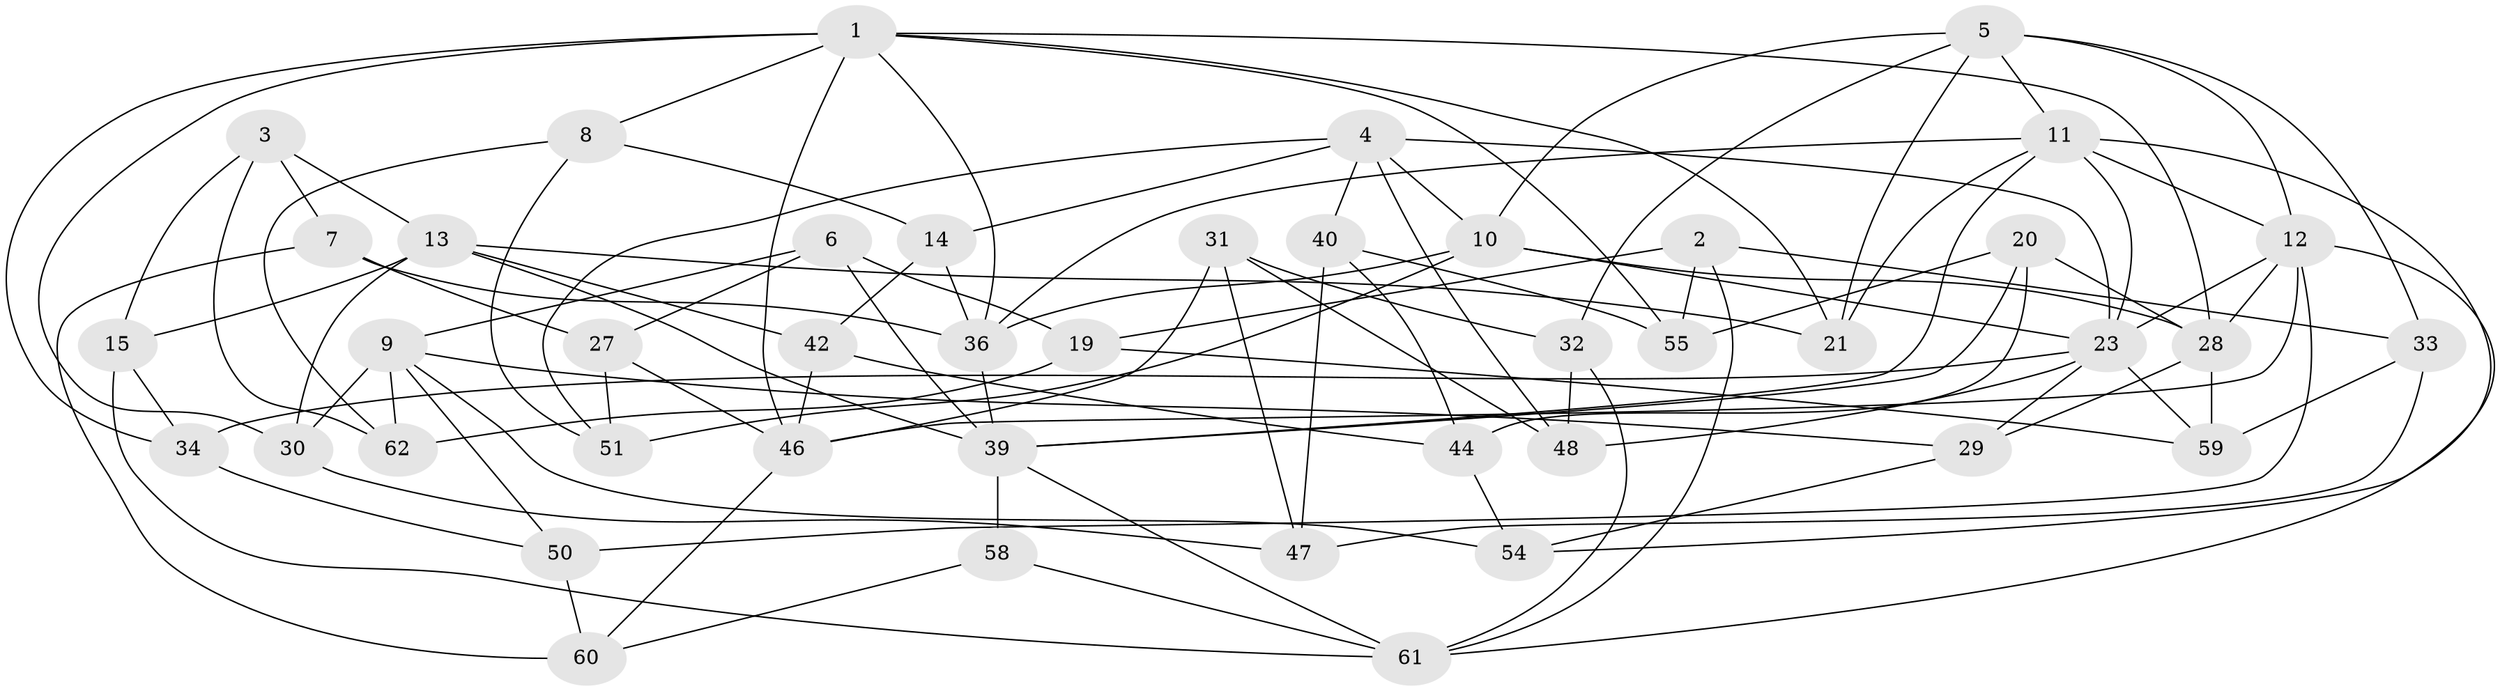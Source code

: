 // original degree distribution, {4: 1.0}
// Generated by graph-tools (version 1.1) at 2025/20/03/04/25 18:20:40]
// undirected, 44 vertices, 105 edges
graph export_dot {
graph [start="1"]
  node [color=gray90,style=filled];
  1 [super="+56"];
  2;
  3;
  4 [super="+53"];
  5 [super="+24"];
  6;
  7;
  8;
  9 [super="+18"];
  10 [super="+25"];
  11 [super="+16"];
  12 [super="+22+17+38"];
  13 [super="+43"];
  14;
  15;
  19;
  20;
  21;
  23 [super="+37+26"];
  27;
  28 [super="+35"];
  29;
  30;
  31;
  32;
  33;
  34;
  36 [super="+45"];
  39 [super="+52+49"];
  40;
  42;
  44;
  46 [super="+57"];
  47;
  48;
  50;
  51;
  54;
  55;
  58;
  59;
  60;
  61 [super="+64"];
  62;
  1 -- 8;
  1 -- 30;
  1 -- 34;
  1 -- 36;
  1 -- 21;
  1 -- 55;
  1 -- 28;
  1 -- 46;
  2 -- 61;
  2 -- 55;
  2 -- 19;
  2 -- 33;
  3 -- 7;
  3 -- 62;
  3 -- 15;
  3 -- 13;
  4 -- 51;
  4 -- 14;
  4 -- 40;
  4 -- 48;
  4 -- 10;
  4 -- 23;
  5 -- 33;
  5 -- 10;
  5 -- 12;
  5 -- 32;
  5 -- 21;
  5 -- 11;
  6 -- 19;
  6 -- 39;
  6 -- 27;
  6 -- 9;
  7 -- 60;
  7 -- 36;
  7 -- 27;
  8 -- 62;
  8 -- 14;
  8 -- 51;
  9 -- 62;
  9 -- 50;
  9 -- 29;
  9 -- 54;
  9 -- 30;
  10 -- 36;
  10 -- 51;
  10 -- 28;
  10 -- 23;
  11 -- 21;
  11 -- 54;
  11 -- 36;
  11 -- 23;
  11 -- 39;
  11 -- 12 [weight=2];
  12 -- 50;
  12 -- 61;
  12 -- 28;
  12 -- 23;
  12 -- 46;
  13 -- 15;
  13 -- 21;
  13 -- 42;
  13 -- 30;
  13 -- 39;
  14 -- 42;
  14 -- 36;
  15 -- 61;
  15 -- 34;
  19 -- 59;
  19 -- 62;
  20 -- 44;
  20 -- 28;
  20 -- 55;
  20 -- 39;
  23 -- 48;
  23 -- 34;
  23 -- 59;
  23 -- 29;
  27 -- 51;
  27 -- 46;
  28 -- 29;
  28 -- 59;
  29 -- 54;
  30 -- 47;
  31 -- 47;
  31 -- 32;
  31 -- 48;
  31 -- 46;
  32 -- 48;
  32 -- 61;
  33 -- 47;
  33 -- 59;
  34 -- 50;
  36 -- 39;
  39 -- 58 [weight=2];
  39 -- 61;
  40 -- 55;
  40 -- 44;
  40 -- 47;
  42 -- 44;
  42 -- 46;
  44 -- 54;
  46 -- 60;
  50 -- 60;
  58 -- 60;
  58 -- 61;
}
